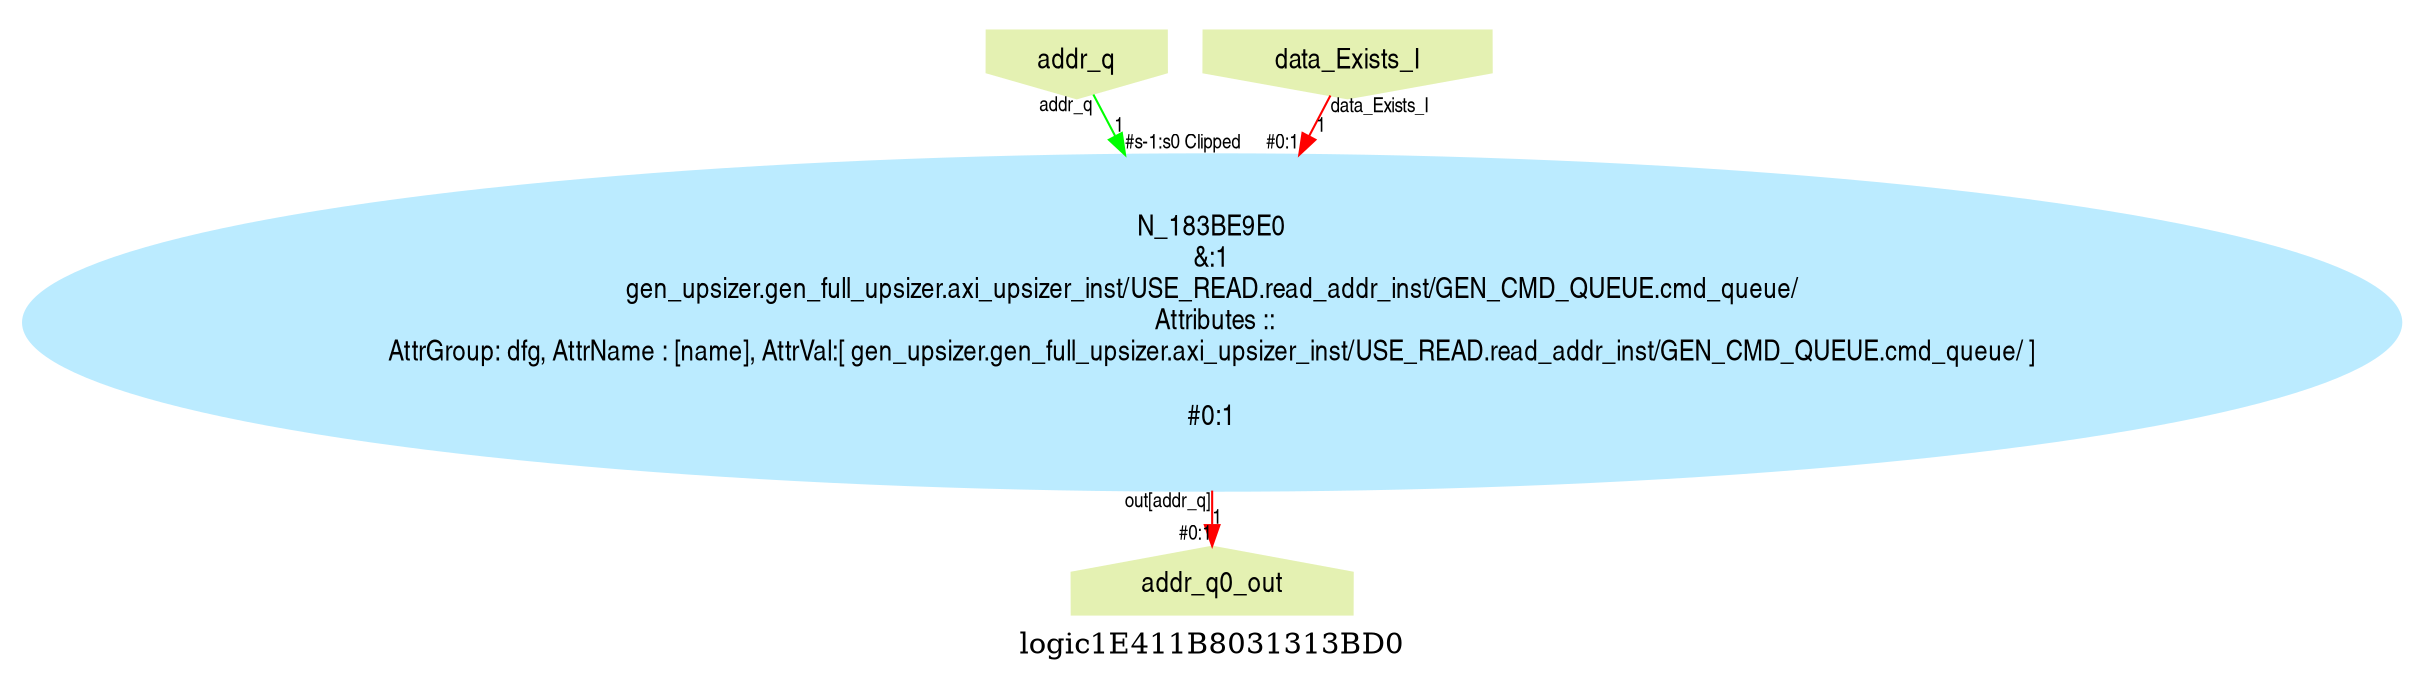 digraph logic1E411B8031313BD0 {
graph [label="logic1E411B8031313BD0", margin="0.1,0.1", size="100,100", ranksep=0.1, splines=true];
node [style=filled, color="#ffee80", fontname=helveticanarrow];
edge [color="#ff0000", fontsize=10, fontname=helveticanarrow];
{ rank = source;logic1E411B8031313BD0_addr_q [label="addr_q", shape=invhouse, color="#e4f1b2"];
logic1E411B8031313BD0_data_Exists_I [label="data_Exists_I", shape=invhouse, color="#e4f1b2"];
}
{ rank = sink;logic1E411B8031313BD0_addr_q0_out [label="addr_q0_out", shape=house, color="#e4f1b2"];
}
N_183BE9E0 [label="N_183BE9E0\n&:1\ngen_upsizer.gen_full_upsizer.axi_upsizer_inst/USE_READ.read_addr_inst/GEN_CMD_QUEUE.cmd_queue/\n Attributes ::\nAttrGroup: dfg, AttrName : [name], AttrVal:[ gen_upsizer.gen_full_upsizer.axi_upsizer_inst/USE_READ.read_addr_inst/GEN_CMD_QUEUE.cmd_queue/ ]\n\n#0:1\n", color="#bbebff"];
logic1E411B8031313BD0_addr_q -> N_183BE9E0 [label="1", color="#00ff00", taillabel=<addr_q>, headlabel=<B>, headlabel=<#s-1:s0 Clipped>];
logic1E411B8031313BD0_data_Exists_I -> N_183BE9E0 [label="1", taillabel=<data_Exists_I>, headlabel=<A>, headlabel=<#0:1>];
N_183BE9E0 -> logic1E411B8031313BD0_addr_q0_out [label="1", taillabel=<out[addr_q]>, headlabel=<addr_q0_out>, headlabel=<#0:1>];
}
